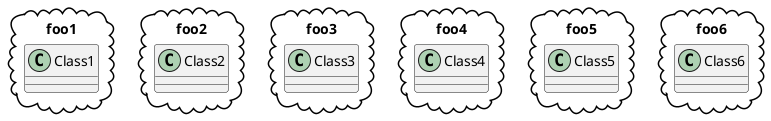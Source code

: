 @startuml

' skinparam PackageStyle Node
' skinparam PackageStyle Rectangle
' skinparam PackageStyle Folder
' skinparam PackageStyle Frame
skinparam PackageStyle Cloud
' skinparam PackageStyle Database

package foo1 {
    class Class1
}

package foo2 {
    class Class2
}

package foo3 {
    class Class3
}

package foo4 {
    class Class4
}

package foo5 {
    class Class5
}

package foo6 {
    class Class6
}

@enduml
